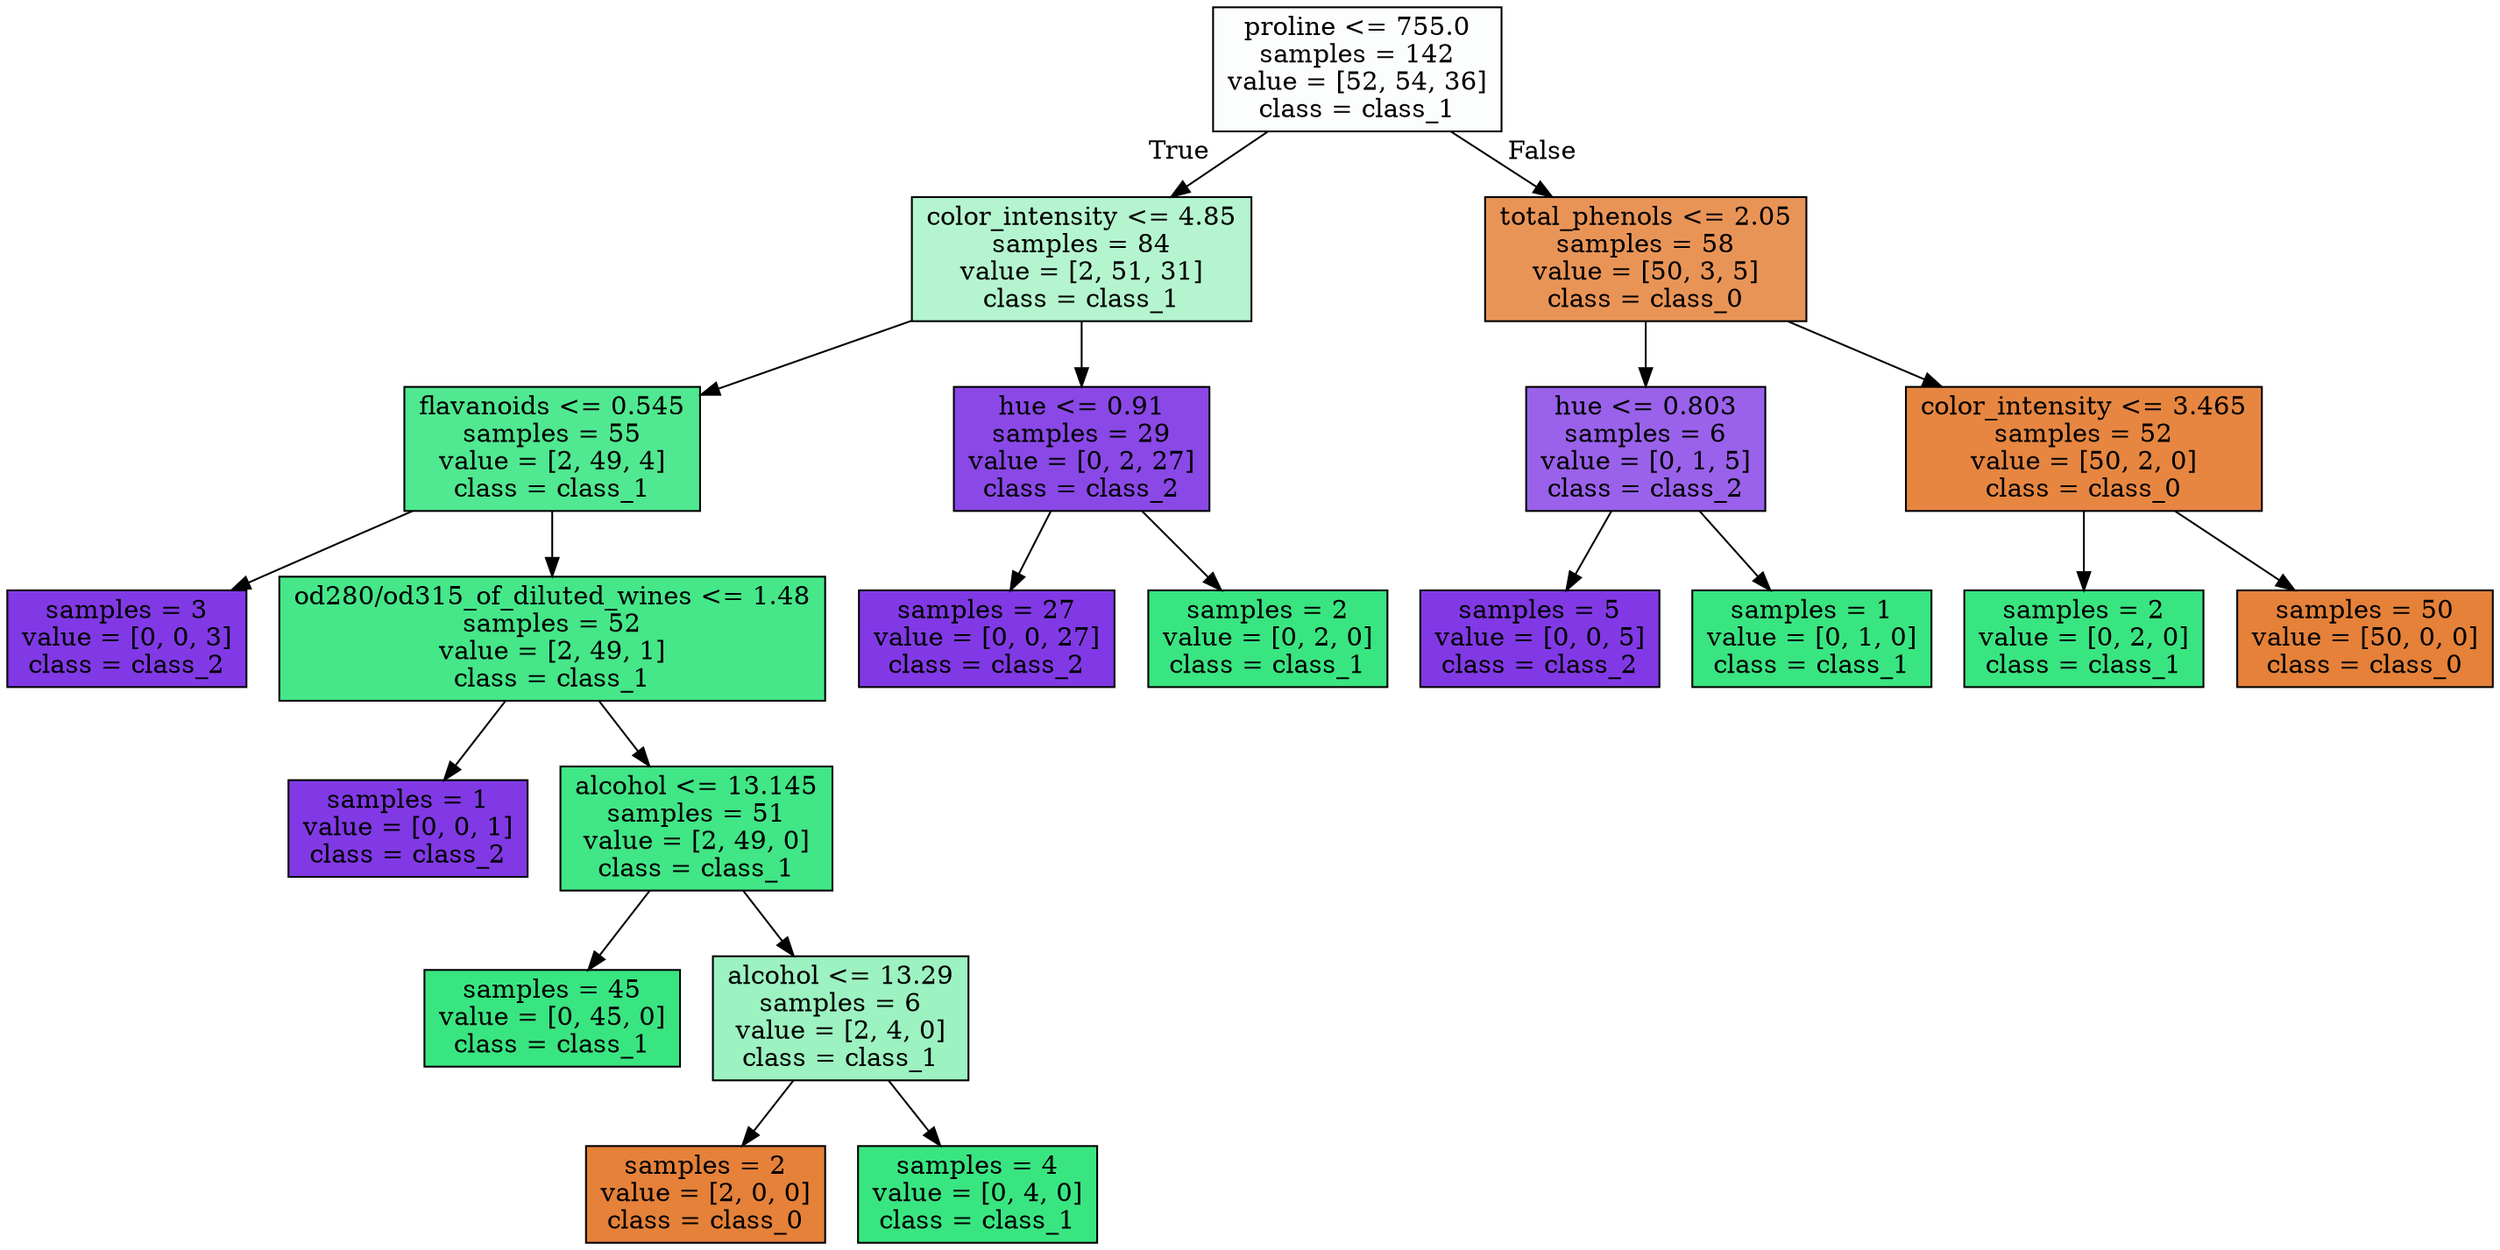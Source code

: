 digraph Tree {
node [shape=box, style="filled", color="black"] ;
0 [label="proline <= 755.0\nsamples = 142\nvalue = [52, 54, 36]\nclass = class_1", fillcolor="#fbfefc"] ;
1 [label="color_intensity <= 4.85\nsamples = 84\nvalue = [2, 51, 31]\nclass = class_1", fillcolor="#b4f5cf"] ;
0 -> 1 [labeldistance=2.5, labelangle=45, headlabel="True"] ;
2 [label="flavanoids <= 0.545\nsamples = 55\nvalue = [2, 49, 4]\nclass = class_1", fillcolor="#50e890"] ;
1 -> 2 ;
3 [label="samples = 3\nvalue = [0, 0, 3]\nclass = class_2", fillcolor="#8139e5"] ;
2 -> 3 ;
4 [label="od280/od315_of_diluted_wines <= 1.48\nsamples = 52\nvalue = [2, 49, 1]\nclass = class_1", fillcolor="#45e789"] ;
2 -> 4 ;
5 [label="samples = 1\nvalue = [0, 0, 1]\nclass = class_2", fillcolor="#8139e5"] ;
4 -> 5 ;
6 [label="alcohol <= 13.145\nsamples = 51\nvalue = [2, 49, 0]\nclass = class_1", fillcolor="#41e686"] ;
4 -> 6 ;
7 [label="samples = 45\nvalue = [0, 45, 0]\nclass = class_1", fillcolor="#39e581"] ;
6 -> 7 ;
8 [label="alcohol <= 13.29\nsamples = 6\nvalue = [2, 4, 0]\nclass = class_1", fillcolor="#9cf2c0"] ;
6 -> 8 ;
9 [label="samples = 2\nvalue = [2, 0, 0]\nclass = class_0", fillcolor="#e58139"] ;
8 -> 9 ;
10 [label="samples = 4\nvalue = [0, 4, 0]\nclass = class_1", fillcolor="#39e581"] ;
8 -> 10 ;
11 [label="hue <= 0.91\nsamples = 29\nvalue = [0, 2, 27]\nclass = class_2", fillcolor="#8a48e7"] ;
1 -> 11 ;
12 [label="samples = 27\nvalue = [0, 0, 27]\nclass = class_2", fillcolor="#8139e5"] ;
11 -> 12 ;
13 [label="samples = 2\nvalue = [0, 2, 0]\nclass = class_1", fillcolor="#39e581"] ;
11 -> 13 ;
14 [label="total_phenols <= 2.05\nsamples = 58\nvalue = [50, 3, 5]\nclass = class_0", fillcolor="#e99457"] ;
0 -> 14 [labeldistance=2.5, labelangle=-45, headlabel="False"] ;
15 [label="hue <= 0.803\nsamples = 6\nvalue = [0, 1, 5]\nclass = class_2", fillcolor="#9a61ea"] ;
14 -> 15 ;
16 [label="samples = 5\nvalue = [0, 0, 5]\nclass = class_2", fillcolor="#8139e5"] ;
15 -> 16 ;
17 [label="samples = 1\nvalue = [0, 1, 0]\nclass = class_1", fillcolor="#39e581"] ;
15 -> 17 ;
18 [label="color_intensity <= 3.465\nsamples = 52\nvalue = [50, 2, 0]\nclass = class_0", fillcolor="#e68641"] ;
14 -> 18 ;
19 [label="samples = 2\nvalue = [0, 2, 0]\nclass = class_1", fillcolor="#39e581"] ;
18 -> 19 ;
20 [label="samples = 50\nvalue = [50, 0, 0]\nclass = class_0", fillcolor="#e58139"] ;
18 -> 20 ;
}